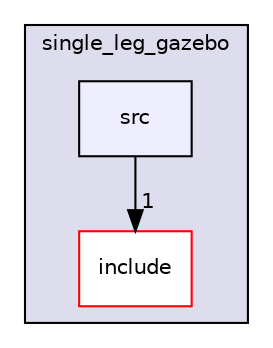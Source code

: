 digraph "catkin_ws/src/simulator/single_leg_gazebo/src" {
  compound=true
  node [ fontsize="10", fontname="Helvetica"];
  edge [ labelfontsize="10", labelfontname="Helvetica"];
  subgraph clusterdir_6c2c4415a37519030cd6e567d0490377 {
    graph [ bgcolor="#ddddee", pencolor="black", label="single_leg_gazebo" fontname="Helvetica", fontsize="10", URL="dir_6c2c4415a37519030cd6e567d0490377.html"]
  dir_fc1d0ba9b006b381cc2ee7ef4cbf000b [shape=box label="include" fillcolor="white" style="filled" color="red" URL="dir_fc1d0ba9b006b381cc2ee7ef4cbf000b.html"];
  dir_9d3d872f6abb13bc5a3b599878c710f3 [shape=box, label="src", style="filled", fillcolor="#eeeeff", pencolor="black", URL="dir_9d3d872f6abb13bc5a3b599878c710f3.html"];
  }
  dir_9d3d872f6abb13bc5a3b599878c710f3->dir_fc1d0ba9b006b381cc2ee7ef4cbf000b [headlabel="1", labeldistance=1.5 headhref="dir_000086_000084.html"];
}
